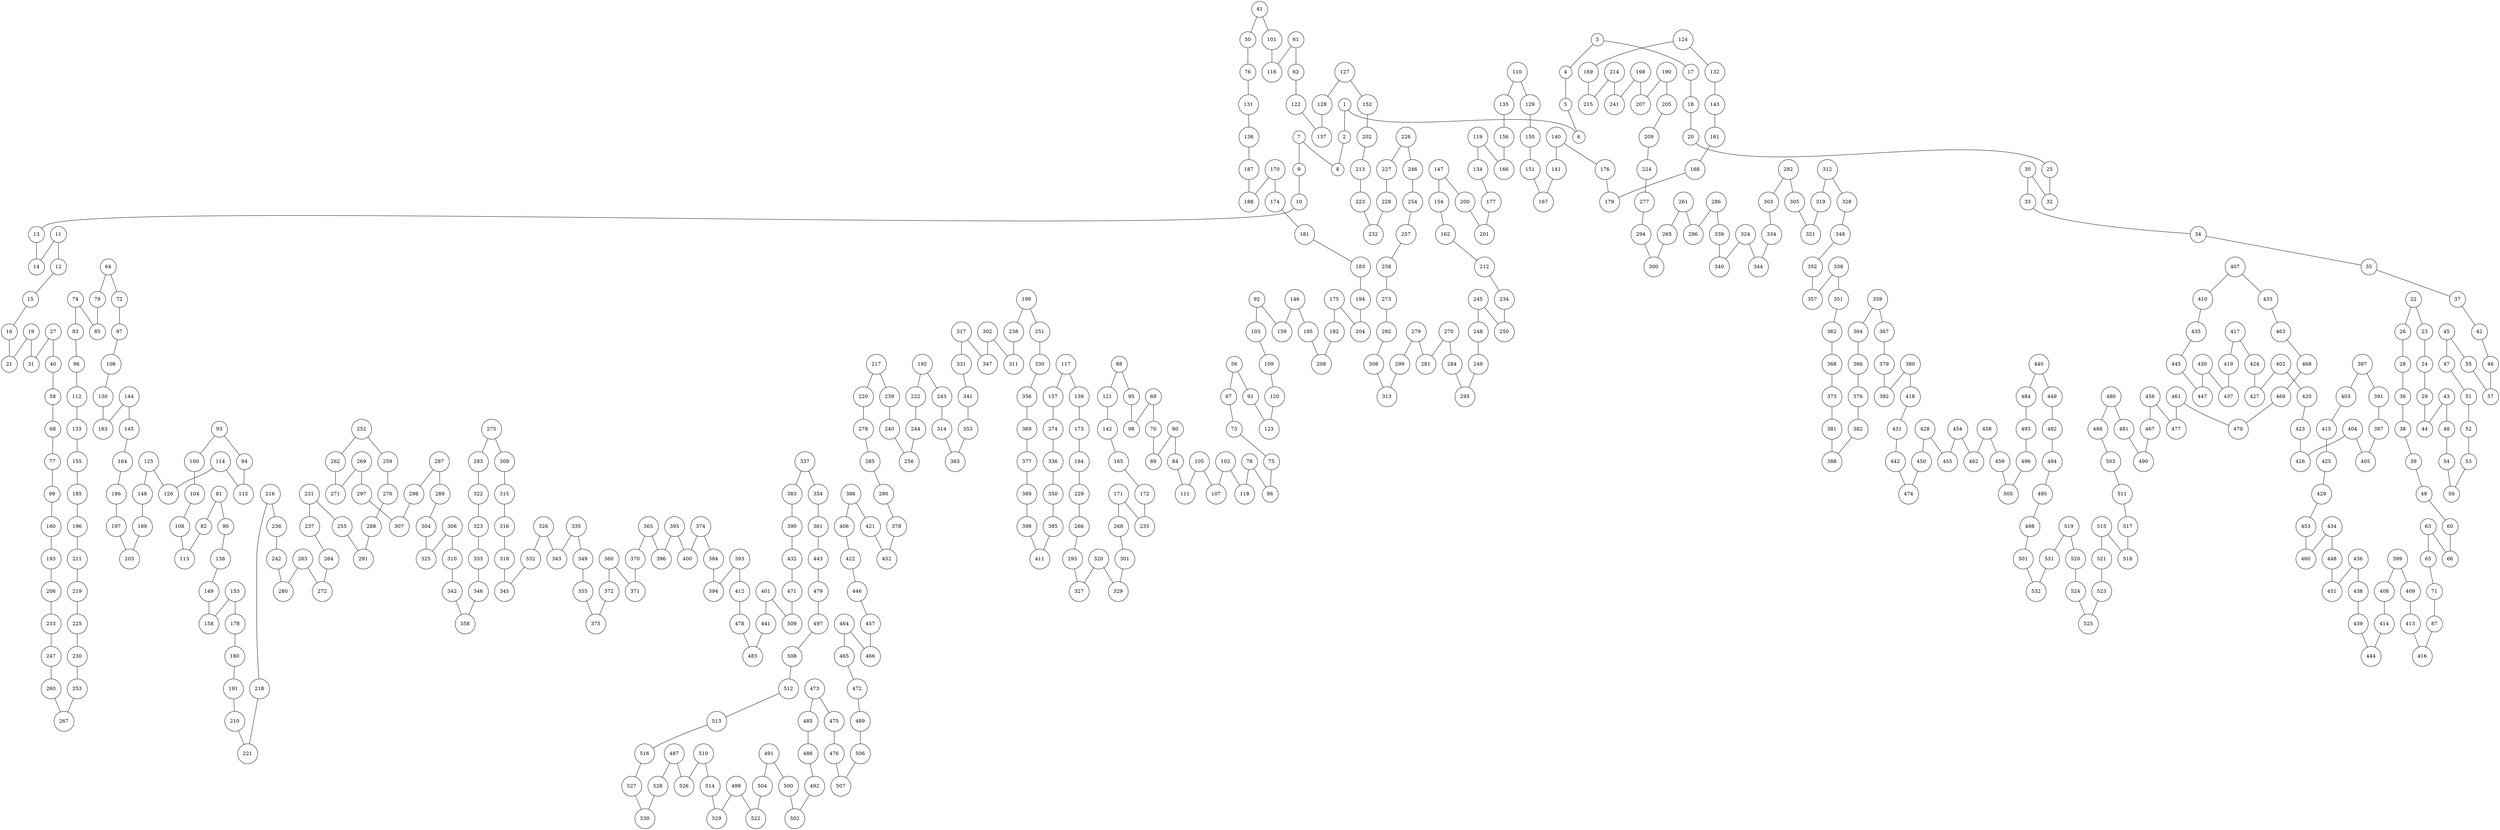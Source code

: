 graph att532 {
	node [shape=circle fillcolor=white]
	1 [ pos = "18.152237,14.068565!"]
	2 [ pos = "18.124346,13.269030!"]
	3 [ pos = "16.883207,12.957583!"]
	4 [ pos = "17.022661,12.922719!"]
	5 [ pos = "17.540965,12.790238!"]
	6 [ pos = "17.998838,12.727484!"]
	7 [ pos = "18.177804,12.683324!"]
	8 [ pos = "18.321906,12.569436!"]
	9 [ pos = "18.300988,12.562464!"]
	10 [ pos = "18.424172,12.469494!"]
	11 [ pos = "18.240558,12.453225!"]
	12 [ pos = "18.133643,12.357931!"]
	13 [ pos = "18.505520,12.288205!"]
	14 [ pos = "18.391633,12.271935!"]
	15 [ pos = "17.952353,12.109239!"]
	16 [ pos = "17.438698,12.065078!"]
	17 [ pos = "18.033701,11.953515!"]
	18 [ pos = "18.338175,11.923300!"]
	19 [ pos = "16.859965,11.920976!"]
	20 [ pos = "18.105752,11.709471!"]
	21 [ pos = "16.599651,11.695526!"]
	22 [ pos = "17.678094,11.642069!"]
	23 [ pos = "18.063916,11.595584!"]
	24 [ pos = "17.998838,11.465427!"]
	25 [ pos = "18.235909,11.442185!"]
	26 [ pos = "17.715282,11.428239!"]
	27 [ pos = "16.123184,11.428239!"]
	28 [ pos = "17.608367,11.423591!"]
	29 [ pos = "18.089483,11.416618!"]
	30 [ pos = "17.933759,11.409646!"]
	31 [ pos = "16.955259,11.358512!"]
	32 [ pos = "18.075537,11.316676!"]
	33 [ pos = "17.896572,11.281813!"]
	34 [ pos = "17.957002,11.233004!"]
	35 [ pos = "17.901220,11.191168!"]
	36 [ pos = "17.624637,11.186519!"]
	37 [ pos = "17.789657,11.144683!"]
	38 [ pos = "17.238815,11.128414!"]
	39 [ pos = "16.890180,11.107496!"]
	40 [ pos = "15.818710,11.051714!"]
	41 [ pos = "12.223126,11.042417!"]
	42 [ pos = "17.891923,11.028472!"]
	43 [ pos = "17.594422,11.019175!"]
	44 [ pos = "17.703661,10.979663!"]
	45 [ pos = "18.017432,10.972690!"]
	46 [ pos = "17.833818,10.965718!"]
	47 [ pos = "17.877978,10.844858!"]
	48 [ pos = "17.540965,10.840209!"]
	49 [ pos = "16.871586,10.761185!"]
	50 [ pos = "12.520628,10.744916!"]
	51 [ pos = "17.847763,10.647298!"]
	52 [ pos = "17.836142,10.642650!"]
	53 [ pos = "17.736200,10.628704!"]
	54 [ pos = "17.478210,10.626380!"]
	55 [ pos = "18.240558,10.565950!"]
	56 [ pos = "13.213248,10.565950!"]
	57 [ pos = "18.203370,10.556653!"]
	58 [ pos = "15.653690,10.479954!"]
	59 [ pos = "17.773388,10.468332!"]
	60 [ pos = "17.055200,10.414875!"]
	61 [ pos = "10.696107,10.407902!"]
	62 [ pos = "10.705404,10.384660!"]
	63 [ pos = "17.196979,10.382336!"]
	64 [ pos = "16.355607,10.333527!"]
	65 [ pos = "17.334108,10.291691!"]
	66 [ pos = "17.115630,10.289367!"]
	67 [ pos = "14.080186,10.287042!"]
	68 [ pos = "15.962812,10.268449!"]
	69 [ pos = "8.906450,10.249855!"]
	70 [ pos = "15.502615,10.228937!"]
	71 [ pos = "17.299245,10.168507!"]
	72 [ pos = "16.641488,10.156886!"]
	73 [ pos = "14.268449,10.154561!"]
	74 [ pos = "17.043579,10.075537!"]
	75 [ pos = "14.496223,10.068565!"]
	76 [ pos = "12.515979,10.036026!"]
	77 [ pos = "16.062754,9.984893!"]
	78 [ pos = "14.651947,9.980244!"]
	79 [ pos = "16.527600,9.966299!"]
	80 [ pos = "15.665311,9.952353!"]
	81 [ pos = "17.891923,9.945381!"]
	82 [ pos = "17.694364,9.936084!"]
	83 [ pos = "17.106334,9.936084!"]
	84 [ pos = "15.755956,9.931435!"]
	85 [ pos = "16.750726,9.924463!"]
	86 [ pos = "14.505520,9.919814!"]
	87 [ pos = "17.273678,9.912841!"]
	88 [ pos = "10.119698,9.905869!"]
	89 [ pos = "15.314352,9.891923!"]
	90 [ pos = "18.168507,9.882626!"]
	91 [ pos = "14.063916,9.868681!"]
	92 [ pos = "12.448576,9.857060!"]
	93 [ pos = "17.557234,9.845439!"]
	94 [ pos = "17.510750,9.824521!"]
	95 [ pos = "9.801278,9.817548!"]
	96 [ pos = "17.080767,9.805927!"]
	97 [ pos = "16.567112,9.796630!"]
	98 [ pos = "9.180709,9.796630!"]
	99 [ pos = "16.146426,9.782684!"]
	100 [ pos = "17.545613,9.780360!"]
	101 [ pos = "12.011621,9.780360!"]
	102 [ pos = "15.163277,9.778036!"]
	103 [ pos = "13.645555,9.766415!"]
	104 [ pos = "17.529343,9.757118!"]
	105 [ pos = "15.479372,9.745497!"]
	106 [ pos = "16.771644,9.715282!"]
	107 [ pos = "15.356188,9.699012!"]
	108 [ pos = "17.666473,9.694364!"]
	109 [ pos = "14.231261,9.685067!"]
	110 [ pos = "14.991284,9.668797!"]
	111 [ pos = "15.602557,9.654852!"]
	112 [ pos = "17.094712,9.647879!"]
	113 [ pos = "17.673446,9.636258!"]
	114 [ pos = "17.527019,9.624637!"]
	115 [ pos = "17.445671,9.617664!"]
	116 [ pos = "11.321325,9.603719!"]
	117 [ pos = "6.754213,9.601395!"]
	118 [ pos = "15.079605,9.594422!"]
	119 [ pos = "14.670540,9.589773!"]
	120 [ pos = "13.963974,9.568855!"]
	121 [ pos = "10.289367,9.550261!"]
	122 [ pos = "10.875073,9.492156!"]
	123 [ pos = "13.840790,9.485183!"]
	124 [ pos = "16.016270,9.471238!"]
	125 [ pos = "17.908193,9.447995!"]
	126 [ pos = "17.575828,9.431726!"]
	127 [ pos = "10.770482,9.422429!"]
	128 [ pos = "10.707728,9.410808!"]
	129 [ pos = "15.239977,9.406159!"]
	130 [ pos = "17.069146,9.403835!"]
	131 [ pos = "12.883207,9.394538!"]
	132 [ pos = "16.557815,9.387565!"]
	133 [ pos = "17.352702,9.382917!"]
	134 [ pos = "14.547356,9.366647!"]
	135 [ pos = "14.796049,9.301569!"]
	136 [ pos = "13.008716,9.280651!"]
	137 [ pos = "10.819291,9.278327!"]
	138 [ pos = "18.140616,9.276002!"]
	139 [ pos = "7.893085,9.273678!"]
	140 [ pos = "15.346891,9.255084!"]
	141 [ pos = "15.193492,9.255084!"]
	142 [ pos = "10.091807,9.217897!"]
	143 [ pos = "16.355607,9.215572!"]
	144 [ pos = "17.071470,9.183033!"]
	145 [ pos = "16.899477,9.176060!"]
	146 [ pos = "12.402092,9.164439!"]
	147 [ pos = "13.861708,9.145845!"]
	148 [ pos = "17.803603,9.120279!"]
	149 [ pos = "18.296339,9.115630!"]
	150 [ pos = "15.263219,9.115630!"]
	151 [ pos = "15.344567,9.110982!"]
	152 [ pos = "11.170250,9.097037!"]
	153 [ pos = "18.382336,9.092388!"]
	154 [ pos = "13.773388,9.092388!"]
	155 [ pos = "17.313190,9.090064!"]
	156 [ pos = "14.719349,9.085415!"]
	157 [ pos = "7.223707,9.083091!"]
	158 [ pos = "18.231261,9.069146!"]
	159 [ pos = "12.613597,9.050552!"]
	160 [ pos = "15.948867,9.045904!"]
	161 [ pos = "15.388727,9.043579!"]
	162 [ pos = "14.294015,9.036607!"]
	163 [ pos = "17.171412,9.015689!"]
	164 [ pos = "17.085415,9.011040!"]
	165 [ pos = "10.909936,9.011040!"]
	166 [ pos = "14.735619,8.994770!"]
	167 [ pos = "14.933178,8.987798!"]
	168 [ pos = "15.286461,8.966880!"]
	169 [ pos = "15.953515,8.957583!"]
	170 [ pos = "13.262057,8.934340!"]
	171 [ pos = "10.449739,8.934340!"]
	172 [ pos = "10.631028,8.932016!"]
	173 [ pos = "8.887856,8.920395!"]
	174 [ pos = "13.487507,8.887856!"]
	175 [ pos = "13.294596,8.885532!"]
	176 [ pos = "15.000581,8.880883!"]
	177 [ pos = "14.224288,8.880883!"]
	178 [ pos = "18.565950,8.878559!"]
	179 [ pos = "14.819291,8.876235!"]
	180 [ pos = "18.224288,8.873911!"]
	181 [ pos = "13.429402,8.862289!"]
	182 [ pos = "12.683324,8.850668!"]
	183 [ pos = "13.180709,8.848344!"]
	184 [ pos = "9.977920,8.804184!"]
	185 [ pos = "17.252760,8.776293!"]
	186 [ pos = "17.064497,8.773969!"]
	187 [ pos = "12.878559,8.760023!"]
	188 [ pos = "13.064497,8.757699!"]
	189 [ pos = "18.012783,8.739105!"]
	190 [ pos = "14.705404,8.704242!"]
	191 [ pos = "18.312609,8.699593!"]
	192 [ pos = "0.462522,8.699593!"]
	193 [ pos = "15.460779,8.697269!"]
	194 [ pos = "13.196979,8.697269!"]
	195 [ pos = "12.102266,8.697269!"]
	196 [ pos = "17.266705,8.685648!"]
	197 [ pos = "16.878559,8.657757!"]
	198 [ pos = "14.937827,8.639163!"]
	199 [ pos = "4.302150,8.622894!"]
	200 [ pos = "14.426496,8.599651!"]
	201 [ pos = "14.105752,8.588030!"]
	202 [ pos = "11.109820,8.585706!"]
	203 [ pos = "17.671121,8.576409!"]
	204 [ pos = "13.366647,8.555491!"]
	205 [ pos = "14.793725,8.550843!"]
	206 [ pos = "16.171993,8.548518!"]
	207 [ pos = "14.682162,8.536897!"]
	208 [ pos = "12.590354,8.536897!"]
	209 [ pos = "14.935503,8.497385!"]
	210 [ pos = "18.412551,8.495061!"]
	211 [ pos = "17.038931,8.446252!"]
	212 [ pos = "13.864033,8.423010!"]
	213 [ pos = "11.539802,8.418361!"]
	214 [ pos = "15.881464,8.409064!"]
	215 [ pos = "15.800116,8.390471!"]
	216 [ pos = "17.819872,8.385822!"]
	217 [ pos = "2.433469,8.371877!"]
	218 [ pos = "18.135967,8.362580!"]
	219 [ pos = "17.129576,8.339338!"]
	220 [ pos = "2.212667,8.327716!"]
	221 [ pos = "18.375363,8.320744!"]
	222 [ pos = "0.581058,8.316095!"]
	223 [ pos = "11.879140,8.295177!"]
	224 [ pos = "14.998257,8.290529!"]
	225 [ pos = "17.413132,8.274259!"]
	226 [ pos = "14.270773,8.269611!"]
	227 [ pos = "12.353283,8.267286!"]
	228 [ pos = "12.355607,8.260314!"]
	229 [ pos = "9.836142,8.253341!"]
	230 [ pos = "17.217897,8.213829!"]
	231 [ pos = "18.624056,8.188263!"]
	232 [ pos = "11.993027,8.174317!"]
	233 [ pos = "16.597327,8.167345!"]
	234 [ pos = "13.682743,8.153399!"]
	235 [ pos = "10.909936,8.139454!"]
	236 [ pos = "17.740848,8.132481!"]
	237 [ pos = "18.405578,8.125508!"]
	238 [ pos = "4.146426,8.120860!"]
	239 [ pos = "3.444509,8.120860!"]
	240 [ pos = "0.548518,8.120860!"]
	241 [ pos = "15.602557,8.106915!"]
	242 [ pos = "17.887275,8.102266!"]
	243 [ pos = "1.245787,8.090645!"]
	244 [ pos = "0.736781,8.079024!"]
	245 [ pos = "13.129576,8.069727!"]
	246 [ pos = "14.491575,8.067403!"]
	247 [ pos = "16.732132,8.062754!"]
	248 [ pos = "12.876235,8.060430!"]
	249 [ pos = "12.550843,8.044160!"]
	250 [ pos = "13.471238,8.039512!"]
	251 [ pos = "5.443347,7.993027!"]
	252 [ pos = "17.417780,7.972109!"]
	253 [ pos = "17.015689,7.969785!"]
	254 [ pos = "14.561302,7.962812!"]
	255 [ pos = "18.596165,7.944218!"]
	256 [ pos = "0.525276,7.937246!"]
	257 [ pos = "14.289367,7.932597!"]
	258 [ pos = "13.915166,7.907031!"]
	259 [ pos = "17.622313,7.893085!"]
	260 [ pos = "17.250436,7.879140!"]
	261 [ pos = "15.393376,7.876816!"]
	262 [ pos = "17.373620,7.874492!"]
	263 [ pos = "17.789657,7.848925!"]
	264 [ pos = "18.217316,7.844277!"]
	265 [ pos = "15.270192,7.834980!"]
	266 [ pos = "10.142940,7.814062!"]
	267 [ pos = "17.004067,7.809413!"]
	268 [ pos = "11.288786,7.807089!"]
	269 [ pos = "17.508425,7.804765!"]
	270 [ pos = "13.292272,7.790819!"]
	271 [ pos = "17.320163,7.760604!"]
	272 [ pos = "18.005811,7.737362!"]
	273 [ pos = "13.575828,7.735038!"]
	274 [ pos = "7.504939,7.697850!"]
	275 [ pos = "16.446252,7.674608!"]
	276 [ pos = "17.796630,7.672284!"]
	277 [ pos = "14.782103,7.672284!"]
	278 [ pos = "1.220221,7.662987!"]
	279 [ pos = "13.059849,7.649041!"]
	280 [ pos = "18.568274,7.602557!"]
	281 [ pos = "13.241139,7.597908!"]
	282 [ pos = "14.061592,7.535154!"]
	283 [ pos = "16.460198,7.518884!"]
	284 [ pos = "12.873911,7.518884!"]
	285 [ pos = "1.722255,7.518884!"]
	286 [ pos = "15.644393,7.516560!"]
	287 [ pos = "17.322487,7.504939!"]
	288 [ pos = "17.884951,7.484021!"]
	289 [ pos = "16.964555,7.481697!"]
	290 [ pos = "2.005811,7.481697!"]
	291 [ pos = "18.270773,7.474724!"]
	292 [ pos = "13.852411,7.453806!"]
	293 [ pos = "9.882626,7.451482!"]
	294 [ pos = "14.879721,7.414294!"]
	295 [ pos = "12.416037,7.409646!"]
	296 [ pos = "15.470076,7.393376!"]
	297 [ pos = "17.506101,7.379431!"]
	298 [ pos = "17.278327,7.374782!"]
	299 [ pos = "13.199303,7.370134!"]
	300 [ pos = "15.149332,7.356188!"]
	301 [ pos = "10.545032,7.305055!"]
	302 [ pos = "1.873329,7.258571!"]
	303 [ pos = "14.208019,7.207438!"]
	304 [ pos = "17.292272,7.205113!"]
	305 [ pos = "14.419524,7.202789!"]
	306 [ pos = "17.931435,7.172574!"]
	307 [ pos = "17.438698,7.172574!"]
	308 [ pos = "13.529343,7.172574!"]
	309 [ pos = "16.574085,7.160953!"]
	310 [ pos = "18.382336,7.158629!"]
	311 [ pos = "2.138292,7.123765!"]
	312 [ pos = "15.033120,7.088902!"]
	313 [ pos = "13.194654,7.086578!"]
	314 [ pos = "0.506682,7.044741!"]
	315 [ pos = "15.993027,7.040093!"]
	316 [ pos = "13.131900,7.026148!"]
	317 [ pos = "0.457873,7.021499!"]
	318 [ pos = "12.855317,6.998257!"]
	319 [ pos = "14.844858,6.991284!"]
	320 [ pos = "10.361418,6.988960!"]
	321 [ pos = "14.386984,6.937827!"]
	322 [ pos = "16.397443,6.928530!"]
	323 [ pos = "16.822777,6.872748!"]
	324 [ pos = "13.782684,6.851830!"]
	325 [ pos = "17.531668,6.807670!"]
	326 [ pos = "12.297501,6.807670!"]
	327 [ pos = "9.752469,6.807670!"]
	328 [ pos = "15.379431,6.805346!"]
	329 [ pos = "11.228356,6.779779!"]
	330 [ pos = "6.589192,6.768158!"]
	331 [ pos = "0.404416,6.742592!"]
	332 [ pos = "12.434631,6.663568!"]
	333 [ pos = "17.073794,6.642650!"]
	334 [ pos = "14.047647,6.619407!"]
	335 [ pos = "11.384079,6.600813!"]
	336 [ pos = "7.686229,6.584544!"]
	337 [ pos = "4.457873,6.582220!"]
	338 [ pos = "16.560139,6.561302!"]
	339 [ pos = "14.926206,6.554329!"]
	340 [ pos = "13.668797,6.547356!"]
	341 [ pos = "0.327716,6.540383!"]
	342 [ pos = "18.247531,6.528762!"]
	343 [ pos = "11.456130,6.514817!"]
	344 [ pos = "13.859384,6.482278!"]
	345 [ pos = "12.713539,6.447414!"]
	346 [ pos = "17.334108,6.370715!"]
	347 [ pos = "2.935503,6.354445!"]
	348 [ pos = "15.725741,6.349797!"]
	349 [ pos = "11.070308,6.321906!"]
	350 [ pos = "8.044160,6.317257!"]
	351 [ pos = "16.987798,6.314933!"]
	352 [ pos = "15.916328,6.303312!"]
	353 [ pos = "0.413713,6.280070!"]
	354 [ pos = "4.374201,6.238234!"]
	355 [ pos = "10.654271,6.142940!"]
	356 [ pos = "7.377106,6.105752!"]
	357 [ pos = "16.383498,5.973271!"]
	358 [ pos = "18.019756,5.959326!"]
	359 [ pos = "15.332946,5.957002!"]
	360 [ pos = "10.403254,5.938408!"]
	361 [ pos = "3.660662,5.938408!"]
	362 [ pos = "16.976177,5.926787!"]
	363 [ pos = "0.023242,5.896572!"]
	364 [ pos = "15.804765,5.884951!"]
	365 [ pos = "12.309123,5.857060!"]
	366 [ pos = "16.511331,5.833818!"]
	367 [ pos = "15.216734,5.824521!"]
	368 [ pos = "16.890180,5.731551!"]
	369 [ pos = "7.411970,5.603719!"]
	370 [ pos = "11.893085,5.599070!"]
	371 [ pos = "11.558396,5.592098!"]
	372 [ pos = "10.431145,5.527019!"]
	373 [ pos = "17.085415,5.522371!"]
	374 [ pos = "13.961650,5.482859!"]
	375 [ pos = "10.719349,5.441023!"]
	376 [ pos = "16.304474,5.422429!"]
	377 [ pos = "7.514236,5.413132!"]
	378 [ pos = "0.557815,5.408483!"]
	379 [ pos = "15.539802,5.373620!"]
	380 [ pos = "14.658919,5.334108!"]
	381 [ pos = "17.310866,5.324811!"]
	382 [ pos = "16.471819,5.285299!"]
	383 [ pos = "4.804184,5.238815!"]
	384 [ pos = "12.225450,5.183033!"]
	385 [ pos = "9.701336,5.090064!"]
	386 [ pos = "0.083672,5.078443!"]
	387 [ pos = "18.259152,5.069146!"]
	388 [ pos = "17.001743,5.069146!"]
	389 [ pos = "7.714120,4.999419!"]
	390 [ pos = "4.941313,4.997095!"]
	391 [ pos = "17.241139,4.971528!"]
	392 [ pos = "16.002324,4.969204!"]
	393 [ pos = "11.525857,4.934340!"]
	394 [ pos = "11.611854,4.915747!"]
	395 [ pos = "13.203951,4.901801!"]
	396 [ pos = "12.264962,4.829750!"]
	397 [ pos = "17.764091,4.760023!"]
	398 [ pos = "7.879140,4.748402!"]
	399 [ pos = "18.779779,4.739105!"]
	400 [ pos = "14.268449,4.722836!"]
	401 [ pos = "6.261476,4.708890!"]
	402 [ pos = "16.622894,4.648460!"]
	403 [ pos = "18.180128,4.629866!"]
	404 [ pos = "17.236490,4.539221!"]
	405 [ pos = "17.087740,4.536897!"]
	406 [ pos = "0.822777,4.532249!"]
	407 [ pos = "15.091226,4.488088!"]
	408 [ pos = "18.373039,4.464846!"]
	409 [ pos = "19.126089,4.427658!"]
	410 [ pos = "15.811737,4.383498!"]
	411 [ pos = "9.324811,4.383498!"]
	412 [ pos = "11.061011,4.376525!"]
	413 [ pos = "18.828588,4.360256!"]
	414 [ pos = "18.568274,4.360256!"]
	415 [ pos = "18.740267,4.323068!"]
	416 [ pos = "18.779779,4.264962!"]
	417 [ pos = "16.278908,4.195235!"]
	418 [ pos = "14.531087,4.171993!"]
	419 [ pos = "15.865195,4.123184!"]
	420 [ pos = "16.776293,4.120860!"]
	421 [ pos = "1.078443,4.120860!"]
	422 [ pos = "1.880302,4.104590!"]
	423 [ pos = "16.827426,4.095293!"]
	424 [ pos = "16.376525,4.083672!"]
	425 [ pos = "18.821615,4.058106!"]
	426 [ pos = "16.999419,4.041836!"]
	427 [ pos = "16.350959,4.027891!"]
	428 [ pos = "12.797211,3.995352!"]
	429 [ pos = "19.021499,3.916328!"]
	430 [ pos = "16.111563,3.911679!"]
	431 [ pos = "13.745497,3.909355!"]
	432 [ pos = "6.758861,3.907031!"]
	433 [ pos = "15.098199,3.900058!"]
	434 [ pos = "19.814062,3.867519!"]
	435 [ pos = "15.723417,3.865195!"]
	436 [ pos = "18.558977,3.851249!"]
	437 [ pos = "15.930273,3.811737!"]
	438 [ pos = "18.421848,3.781522!"]
	439 [ pos = "18.531087,3.732714!"]
	440 [ pos = "11.760604,3.665311!"]
	441 [ pos = "9.427077,3.635096!"]
	442 [ pos = "13.101685,3.621150!"]
	443 [ pos = "4.674027,3.621150!"]
	444 [ pos = "18.682162,3.567693!"]
	445 [ pos = "15.458454,3.565369!"]
	446 [ pos = "1.282975,3.546775!"]
	447 [ pos = "15.388727,3.516560!"]
	448 [ pos = "19.974433,3.509587!"]
	449 [ pos = "10.968042,3.495642!"]
	450 [ pos = "12.718187,3.444509!"]
	451 [ pos = "20.000000,3.437536!"]
	452 [ pos = "0.801859,3.430564!"]
	453 [ pos = "19.123765,3.418942!"]
	454 [ pos = "11.632772,3.388727!"]
	455 [ pos = "11.886113,3.323649!"]
	456 [ pos = "13.861708,3.302731!"]
	457 [ pos = "1.399187,3.242301!"]
	458 [ pos = "11.848925,3.239977!"]
	459 [ pos = "11.779198,3.230680!"]
	460 [ pos = "19.272516,3.214410!"]
	461 [ pos = "14.545032,3.147008!"]
	462 [ pos = "11.644393,3.140035!"]
	463 [ pos = "15.093550,3.130738!"]
	464 [ pos = "1.015689,3.123765!"]
	465 [ pos = "0.959907,3.109820!"]
	466 [ pos = "1.531668,3.093550!"]
	467 [ pos = "13.573504,3.079605!"]
	468 [ pos = "14.823940,3.054038!"]
	469 [ pos = "14.826264,3.026148!"]
	470 [ pos = "14.779779,3.016851!"]
	471 [ pos = "7.542127,2.977339!"]
	472 [ pos = "1.045904,2.961069!"]
	473 [ pos = "1.110982,2.919233!"]
	474 [ pos = "12.948286,2.916909!"]
	475 [ pos = "1.136549,2.914585!"]
	476 [ pos = "1.192330,2.898315!"]
	477 [ pos = "14.261476,2.889018!"]
	478 [ pos = "9.692040,2.863451!"]
	479 [ pos = "4.000000,2.707728!"]
	480 [ pos = "2.075537,2.698431!"]
	481 [ pos = "13.782684,2.675189!"]
	482 [ pos = "10.735619,2.631028!"]
	483 [ pos = "9.587449,2.614759!"]
	484 [ pos = "11.944218,2.612435!"]
	485 [ pos = "1.329460,2.575247!"]
	486 [ pos = "10.459035,2.540383!"]
	487 [ pos = "5.513074,2.519465!"]
	488 [ pos = "2.307960,2.519465!"]
	489 [ pos = "1.224869,2.503196!"]
	490 [ pos = "13.452644,2.447414!"]
	491 [ pos = "8.643812,2.424172!"]
	492 [ pos = "11.167926,2.400930!"]
	493 [ pos = "11.946543,2.366066!"]
	494 [ pos = "12.420686,2.331203!"]
	495 [ pos = "12.857641,2.319582!"]
	496 [ pos = "11.781522,2.319582!"]
	497 [ pos = "3.707147,2.189425!"]
	498 [ pos = "13.169088,2.124346!"]
	499 [ pos = "5.252760,2.122022!"]
	500 [ pos = "9.864033,2.082510!"]
	501 [ pos = "13.006392,2.073213!"]
	502 [ pos = "10.619407,2.059268!"]
	503 [ pos = "2.491575,2.052295!"]
	504 [ pos = "8.132481,2.005811!"]
	505 [ pos = "11.937246,1.917490!"]
	506 [ pos = "1.819872,1.917490!"]
	507 [ pos = "1.938408,1.759442!"]
	508 [ pos = "3.267868,1.743173!"]
	509 [ pos = "7.879140,1.622313!"]
	510 [ pos = "5.540965,1.615340!"]
	511 [ pos = "2.282394,1.531668!"]
	512 [ pos = "3.305055,1.529343!"]
	513 [ pos = "3.163277,1.480535!"]
	514 [ pos = "4.476467,1.478210!"]
	515 [ pos = "2.819291,1.471238!"]
	516 [ pos = "3.288786,1.459617!"]
	517 [ pos = "2.514817,1.452644!"]
	518 [ pos = "2.914585,1.434050!"]
	519 [ pos = "11.783847,1.406159!"]
	520 [ pos = "2.816967,1.401511!"]
	521 [ pos = "2.902963,1.394538!"]
	522 [ pos = "8.081348,1.392214!"]
	523 [ pos = "3.072632,1.348053!"]
	524 [ pos = "2.912260,1.348053!"]
	525 [ pos = "2.965718,1.299245!"]
	526 [ pos = "6.152237,1.127252!"]
	527 [ pos = "3.353864,1.066822!"]
	528 [ pos = "4.557815,1.034282!"]
	529 [ pos = "4.160372,0.997095!"]
	530 [ pos = "3.493318,0.841371!"]
	531 [ pos = "12.534573,0.825102!"]
	532 [ pos = "12.711214,0.023242!"]

	1 -- 2
	1 -- 6
	2 -- 8
	3 -- 4
	3 -- 17
	4 -- 5
	5 -- 6
	7 -- 8
	7 -- 9
	9 -- 10
	10 -- 13
	11 -- 12
	11 -- 14
	12 -- 15
	13 -- 14
	15 -- 16
	16 -- 21
	17 -- 18
	18 -- 20
	19 -- 21
	19 -- 31
	20 -- 25
	22 -- 23
	22 -- 26
	23 -- 24
	24 -- 29
	25 -- 32
	26 -- 28
	27 -- 31
	27 -- 40
	28 -- 36
	29 -- 44
	30 -- 32
	30 -- 33
	33 -- 34
	34 -- 35
	35 -- 37
	36 -- 38
	37 -- 42
	38 -- 39
	39 -- 49
	40 -- 58
	41 -- 50
	41 -- 101
	42 -- 46
	43 -- 44
	43 -- 48
	45 -- 47
	45 -- 55
	46 -- 57
	47 -- 51
	48 -- 54
	49 -- 60
	50 -- 76
	51 -- 52
	52 -- 53
	53 -- 59
	54 -- 59
	55 -- 57
	56 -- 67
	56 -- 91
	58 -- 68
	60 -- 66
	61 -- 62
	61 -- 116
	62 -- 122
	63 -- 65
	63 -- 66
	64 -- 72
	64 -- 79
	65 -- 71
	67 -- 73
	68 -- 77
	69 -- 70
	69 -- 98
	70 -- 89
	71 -- 87
	72 -- 97
	73 -- 75
	74 -- 83
	74 -- 85
	75 -- 86
	76 -- 131
	77 -- 99
	78 -- 86
	78 -- 118
	79 -- 85
	80 -- 84
	80 -- 89
	81 -- 82
	81 -- 90
	82 -- 113
	83 -- 96
	84 -- 111
	87 -- 416
	88 -- 95
	88 -- 121
	90 -- 138
	91 -- 123
	92 -- 103
	92 -- 159
	93 -- 94
	93 -- 100
	94 -- 115
	95 -- 98
	96 -- 112
	97 -- 106
	99 -- 160
	100 -- 104
	101 -- 116
	102 -- 107
	102 -- 118
	103 -- 109
	104 -- 108
	105 -- 107
	105 -- 111
	106 -- 130
	108 -- 113
	109 -- 120
	110 -- 129
	110 -- 135
	112 -- 133
	114 -- 115
	114 -- 126
	117 -- 139
	117 -- 157
	119 -- 134
	119 -- 166
	120 -- 123
	121 -- 142
	122 -- 137
	124 -- 132
	124 -- 169
	125 -- 126
	125 -- 148
	127 -- 128
	127 -- 152
	128 -- 137
	129 -- 150
	130 -- 163
	131 -- 136
	132 -- 143
	133 -- 155
	134 -- 177
	135 -- 156
	136 -- 187
	138 -- 149
	139 -- 173
	140 -- 141
	140 -- 176
	141 -- 167
	142 -- 165
	143 -- 161
	144 -- 145
	144 -- 163
	145 -- 164
	146 -- 159
	146 -- 195
	147 -- 154
	147 -- 200
	148 -- 189
	149 -- 158
	150 -- 151
	151 -- 167
	152 -- 202
	153 -- 158
	153 -- 178
	154 -- 162
	155 -- 185
	156 -- 166
	157 -- 274
	160 -- 193
	161 -- 168
	162 -- 212
	164 -- 186
	165 -- 172
	168 -- 179
	169 -- 215
	170 -- 174
	170 -- 188
	171 -- 235
	171 -- 268
	172 -- 235
	173 -- 184
	174 -- 181
	175 -- 182
	175 -- 204
	176 -- 179
	177 -- 201
	178 -- 180
	180 -- 191
	181 -- 183
	182 -- 208
	183 -- 194
	184 -- 229
	185 -- 196
	186 -- 197
	187 -- 188
	189 -- 203
	190 -- 205
	190 -- 207
	191 -- 210
	192 -- 222
	192 -- 243
	193 -- 206
	194 -- 204
	195 -- 208
	196 -- 211
	197 -- 203
	198 -- 207
	198 -- 241
	199 -- 238
	199 -- 251
	200 -- 201
	202 -- 213
	205 -- 209
	206 -- 233
	209 -- 224
	210 -- 221
	211 -- 219
	212 -- 234
	213 -- 223
	214 -- 215
	214 -- 241
	216 -- 218
	216 -- 236
	217 -- 220
	217 -- 239
	218 -- 221
	219 -- 225
	220 -- 278
	222 -- 244
	223 -- 232
	224 -- 277
	225 -- 230
	226 -- 227
	226 -- 246
	227 -- 228
	228 -- 232
	229 -- 266
	230 -- 253
	231 -- 237
	231 -- 255
	233 -- 247
	234 -- 250
	236 -- 242
	237 -- 264
	238 -- 311
	239 -- 240
	240 -- 256
	242 -- 280
	243 -- 314
	244 -- 256
	245 -- 248
	245 -- 250
	246 -- 254
	247 -- 260
	248 -- 249
	249 -- 295
	251 -- 330
	252 -- 259
	252 -- 262
	253 -- 267
	254 -- 257
	255 -- 291
	257 -- 258
	258 -- 273
	259 -- 276
	260 -- 267
	261 -- 265
	261 -- 296
	262 -- 271
	263 -- 272
	263 -- 280
	264 -- 272
	265 -- 300
	266 -- 293
	268 -- 301
	269 -- 271
	269 -- 297
	270 -- 281
	270 -- 284
	273 -- 292
	274 -- 336
	275 -- 283
	275 -- 309
	276 -- 288
	277 -- 294
	278 -- 285
	279 -- 281
	279 -- 299
	282 -- 303
	282 -- 305
	283 -- 322
	284 -- 295
	285 -- 290
	286 -- 296
	286 -- 339
	287 -- 289
	287 -- 298
	288 -- 291
	289 -- 304
	290 -- 378
	292 -- 308
	293 -- 327
	294 -- 300
	297 -- 307
	298 -- 307
	299 -- 313
	301 -- 329
	302 -- 311
	302 -- 347
	303 -- 334
	304 -- 325
	305 -- 321
	306 -- 310
	306 -- 325
	308 -- 313
	309 -- 315
	310 -- 342
	312 -- 319
	312 -- 328
	314 -- 363
	315 -- 316
	316 -- 318
	317 -- 331
	317 -- 347
	318 -- 345
	319 -- 321
	320 -- 327
	320 -- 329
	322 -- 323
	323 -- 333
	324 -- 340
	324 -- 344
	326 -- 332
	326 -- 343
	328 -- 348
	330 -- 356
	331 -- 341
	332 -- 345
	333 -- 346
	334 -- 344
	335 -- 343
	335 -- 349
	336 -- 350
	337 -- 354
	337 -- 383
	338 -- 351
	338 -- 357
	339 -- 340
	341 -- 353
	342 -- 358
	346 -- 358
	348 -- 352
	349 -- 355
	350 -- 385
	351 -- 362
	352 -- 357
	353 -- 363
	354 -- 361
	355 -- 375
	356 -- 369
	359 -- 364
	359 -- 367
	360 -- 371
	360 -- 372
	361 -- 443
	362 -- 368
	364 -- 366
	365 -- 370
	365 -- 396
	366 -- 376
	367 -- 379
	368 -- 373
	369 -- 377
	370 -- 371
	372 -- 375
	373 -- 381
	374 -- 384
	374 -- 400
	376 -- 382
	377 -- 389
	378 -- 452
	379 -- 392
	380 -- 392
	380 -- 418
	381 -- 388
	382 -- 388
	383 -- 390
	384 -- 394
	385 -- 411
	386 -- 406
	386 -- 421
	387 -- 391
	387 -- 403
	389 -- 398
	390 -- 432
	391 -- 397
	393 -- 394
	393 -- 412
	395 -- 396
	395 -- 400
	397 -- 405
	398 -- 411
	399 -- 408
	399 -- 409
	401 -- 441
	401 -- 509
	402 -- 420
	402 -- 427
	403 -- 415
	404 -- 405
	404 -- 426
	406 -- 422
	407 -- 410
	407 -- 433
	408 -- 414
	409 -- 413
	410 -- 435
	412 -- 478
	413 -- 416
	414 -- 444
	415 -- 425
	417 -- 419
	417 -- 424
	418 -- 431
	419 -- 437
	420 -- 423
	421 -- 452
	422 -- 446
	423 -- 426
	424 -- 427
	425 -- 429
	428 -- 450
	428 -- 455
	429 -- 453
	430 -- 437
	430 -- 447
	431 -- 442
	432 -- 471
	433 -- 463
	434 -- 448
	434 -- 460
	435 -- 445
	436 -- 438
	436 -- 451
	438 -- 439
	439 -- 444
	440 -- 449
	440 -- 484
	441 -- 483
	442 -- 474
	443 -- 479
	445 -- 447
	446 -- 457
	448 -- 451
	449 -- 482
	450 -- 474
	453 -- 460
	454 -- 455
	454 -- 462
	456 -- 467
	456 -- 477
	457 -- 466
	458 -- 459
	458 -- 462
	459 -- 505
	461 -- 470
	461 -- 477
	463 -- 468
	464 -- 465
	464 -- 466
	465 -- 472
	467 -- 490
	468 -- 469
	469 -- 470
	471 -- 509
	472 -- 489
	473 -- 475
	473 -- 485
	475 -- 476
	476 -- 507
	478 -- 483
	479 -- 497
	480 -- 481
	480 -- 488
	481 -- 490
	482 -- 494
	484 -- 493
	485 -- 486
	486 -- 492
	487 -- 526
	487 -- 528
	488 -- 503
	489 -- 506
	491 -- 500
	491 -- 504
	492 -- 502
	493 -- 496
	494 -- 495
	495 -- 498
	496 -- 505
	497 -- 508
	498 -- 501
	499 -- 522
	499 -- 529
	500 -- 502
	501 -- 532
	503 -- 511
	504 -- 522
	506 -- 507
	508 -- 512
	510 -- 514
	510 -- 526
	511 -- 517
	512 -- 513
	513 -- 516
	514 -- 529
	515 -- 518
	515 -- 521
	516 -- 527
	517 -- 518
	519 -- 520
	519 -- 531
	520 -- 524
	521 -- 523
	523 -- 525
	524 -- 525
	527 -- 530
	528 -- 530
	531 -- 532
}